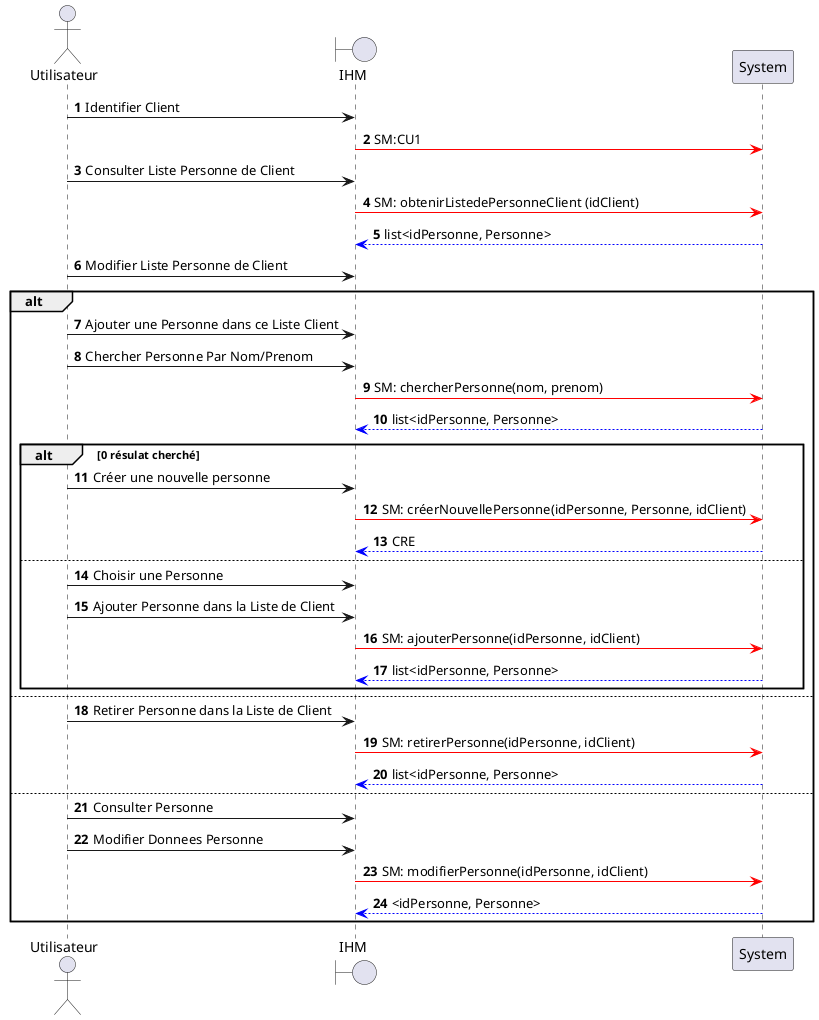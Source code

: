 @startuml

actor Utilisateur as U
boundary IHM as I
participant System as S

autonumber

U->I: Identifier Client
    I-[#red]>S: SM:CU1

U->I: Consulter Liste Personne de Client
    I-[#red]>S: SM: obtenirListedePersonneClient (idClient)
    S-[#0000FF]->I: list<idPersonne, Personne>

U->I: Modifier Liste Personne de Client
alt
    U->I: Ajouter une Personne dans ce Liste Client

    U->I: Chercher Personne Par Nom/Prenom
        I-[#red]>S: SM: chercherPersonne(nom, prenom)
        S-[#0000FF]->I: list<idPersonne, Personne>
    alt  0 résulat cherché
    U->I: Créer une nouvelle personne
            I-[#red]>S: SM: créerNouvellePersonne(idPersonne, Personne, idClient)
            S-[#0000FF]->I: CRE
    else
    U->I: Choisir une Personne

    U->I: Ajouter Personne dans la Liste de Client
        I-[#red]>S: SM: ajouterPersonne(idPersonne, idClient)
        S-[#0000FF]->I: list<idPersonne, Personne>
    end
else
    U->I: Retirer Personne dans la Liste de Client
        I-[#red]>S: SM: retirerPersonne(idPersonne, idClient)
        S-[#0000FF]->I: list<idPersonne, Personne>
else
    U->I: Consulter Personne

    U->I: Modifier Donnees Personne
        I-[#red]>S: SM: modifierPersonne(idPersonne, idClient)
        S-[#0000FF]->I: <idPersonne, Personne>
end






@enduml
